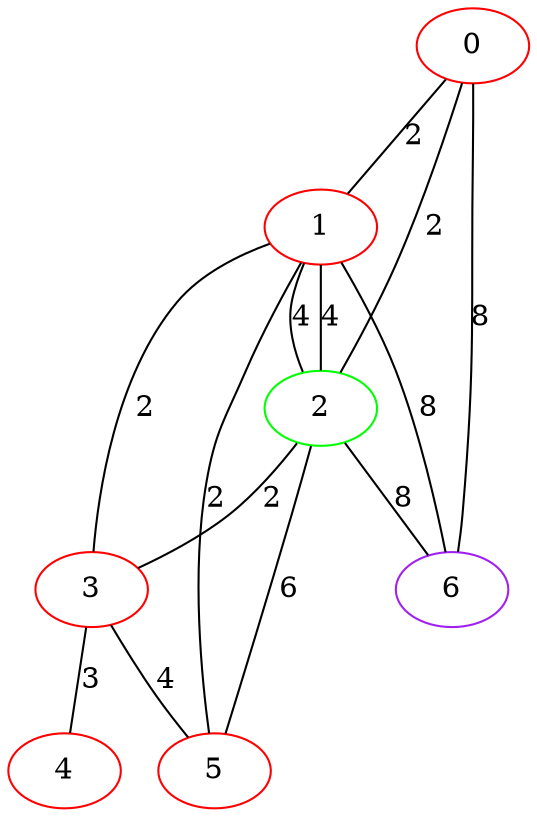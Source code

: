 graph "" {
0 [color=red, weight=1];
1 [color=red, weight=1];
2 [color=green, weight=2];
3 [color=red, weight=1];
4 [color=red, weight=1];
5 [color=red, weight=1];
6 [color=purple, weight=4];
0 -- 1  [key=0, label=2];
0 -- 2  [key=0, label=2];
0 -- 6  [key=0, label=8];
1 -- 2  [key=0, label=4];
1 -- 2  [key=1, label=4];
1 -- 3  [key=0, label=2];
1 -- 5  [key=0, label=2];
1 -- 6  [key=0, label=8];
2 -- 3  [key=0, label=2];
2 -- 5  [key=0, label=6];
2 -- 6  [key=0, label=8];
3 -- 4  [key=0, label=3];
3 -- 5  [key=0, label=4];
}
